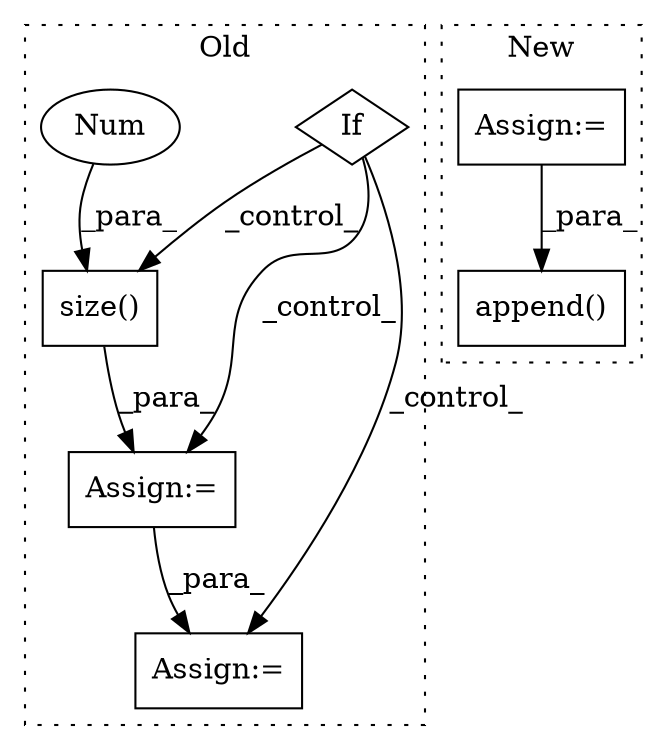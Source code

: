 digraph G {
subgraph cluster0 {
1 [label="size()" a="75" s="4340,4353" l="12,1" shape="box"];
3 [label="Num" a="76" s="4352" l="1" shape="ellipse"];
4 [label="Assign:=" a="68" s="4319" l="3" shape="box"];
5 [label="Assign:=" a="68" s="4451" l="3" shape="box"];
6 [label="If" a="96" s="4174,4195" l="3,66" shape="diamond"];
label = "Old";
style="dotted";
}
subgraph cluster1 {
2 [label="append()" a="75" s="6465,6490" l="19,1" shape="box"];
7 [label="Assign:=" a="68" s="6262" l="3" shape="box"];
label = "New";
style="dotted";
}
1 -> 4 [label="_para_"];
3 -> 1 [label="_para_"];
4 -> 5 [label="_para_"];
6 -> 4 [label="_control_"];
6 -> 5 [label="_control_"];
6 -> 1 [label="_control_"];
7 -> 2 [label="_para_"];
}